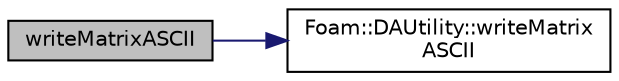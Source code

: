 digraph "writeMatrixASCII"
{
  bgcolor="transparent";
  edge [fontname="Helvetica",fontsize="10",labelfontname="Helvetica",labelfontsize="10"];
  node [fontname="Helvetica",fontsize="10",shape=record];
  rankdir="LR";
  Node158 [label="writeMatrixASCII",height=0.2,width=0.4,color="black", fillcolor="grey75", style="filled", fontcolor="black"];
  Node158 -> Node159 [color="midnightblue",fontsize="10",style="solid",fontname="Helvetica"];
  Node159 [label="Foam::DAUtility::writeMatrix\lASCII",height=0.2,width=0.4,color="black",URL="$classFoam_1_1DAUtility.html#afe8436d0e95573cab18a9c7aa2c08e1a",tooltip="write petsc matrix in ascii format "];
}
